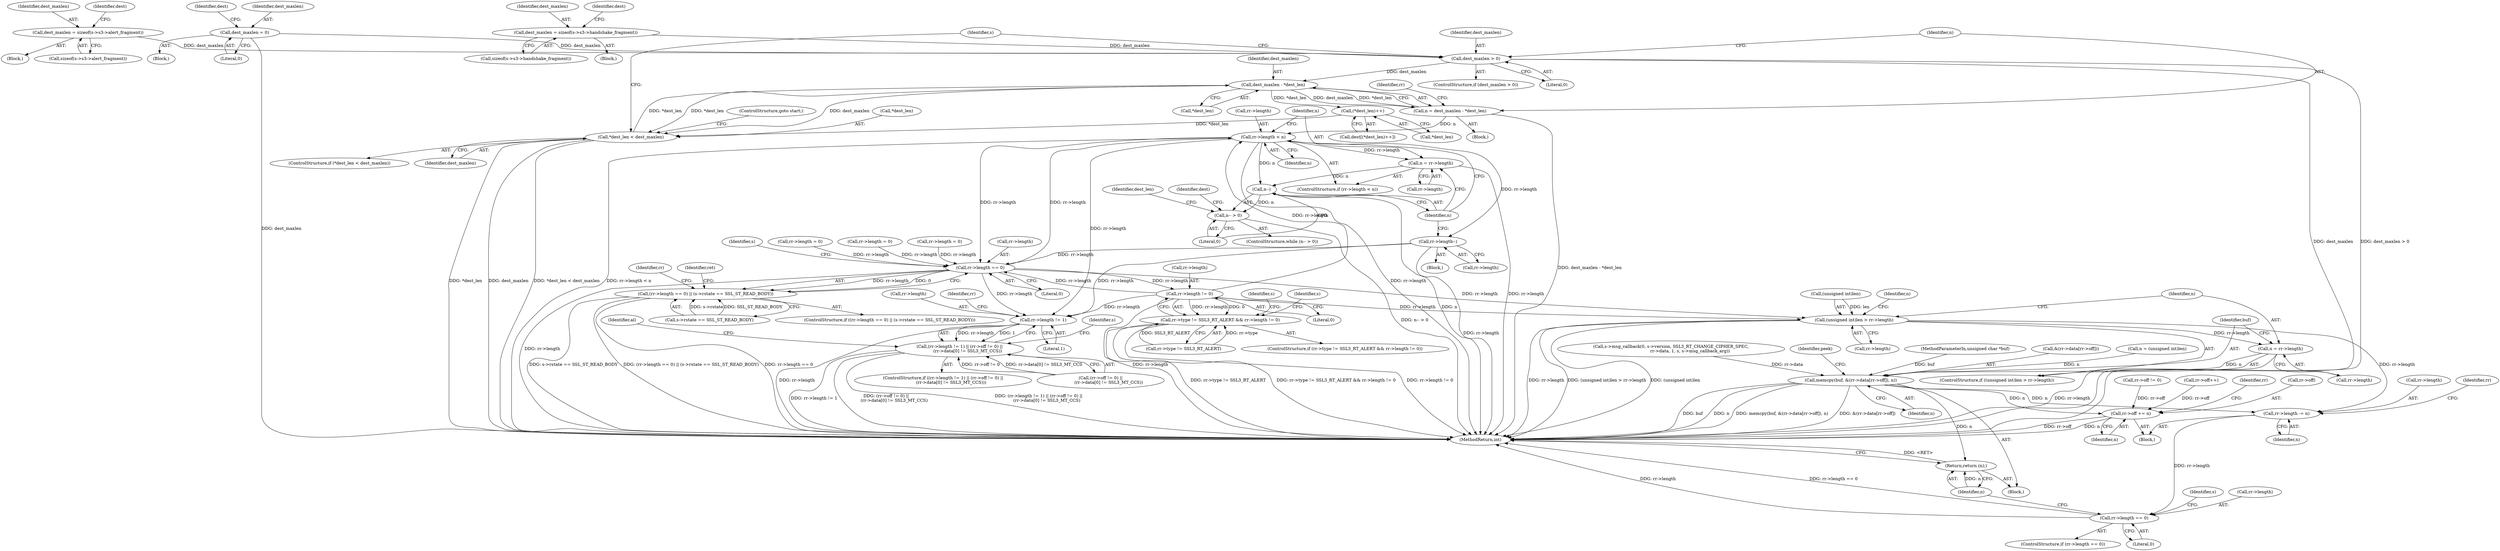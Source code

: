 digraph "0_openssl_e9bbefbf0f24c57645e7ad6a5a71ae649d18ac8e_0@pointer" {
"1000645" [label="(Call,dest_maxlen - *dest_len)"];
"1000639" [label="(Call,dest_maxlen > 0)"];
"1000571" [label="(Call,dest_maxlen = sizeof(s->s3->alert_fragment))"];
"1000522" [label="(Call,dest_maxlen = 0)"];
"1000540" [label="(Call,dest_maxlen = sizeof(s->s3->handshake_fragment))"];
"1000685" [label="(Call,*dest_len < dest_maxlen)"];
"1000645" [label="(Call,dest_maxlen - *dest_len)"];
"1000669" [label="(Call,(*dest_len)++)"];
"1000643" [label="(Call,n = dest_maxlen - *dest_len)"];
"1000650" [label="(Call,rr->length < n)"];
"1000326" [label="(Call,rr->length == 0)"];
"1000325" [label="(Call,(rr->length == 0) || (s->rstate == SSL_ST_READ_BODY))"];
"1000354" [label="(Call,rr->length != 0)"];
"1000348" [label="(Call,rr->type != SSL3_RT_ALERT && rr->length != 0)"];
"1000440" [label="(Call,(unsigned int)len > rr->length)"];
"1000447" [label="(Call,n = rr->length)"];
"1000458" [label="(Call,memcpy(buf, &(rr->data[rr->off]), n))"];
"1000473" [label="(Call,rr->length -= n)"];
"1000484" [label="(Call,rr->length == 0)"];
"1000478" [label="(Call,rr->off += n)"];
"1000518" [label="(Return,return (n);)"];
"1001202" [label="(Call,rr->length != 1)"];
"1001201" [label="(Call,(rr->length != 1) || (rr->off != 0) ||\n            (rr->data[0] != SSL3_MT_CCS))"];
"1000655" [label="(Call,n = rr->length)"];
"1000662" [label="(Call,n--)"];
"1000661" [label="(Call,n-- > 0)"];
"1000680" [label="(Call,rr->length--)"];
"1000572" [label="(Identifier,dest_maxlen)"];
"1000326" [label="(Call,rr->length == 0)"];
"1000486" [label="(Identifier,rr)"];
"1000349" [label="(Call,rr->type != SSL3_RT_ALERT)"];
"1000646" [label="(Identifier,dest_maxlen)"];
"1001206" [label="(Literal,1)"];
"1000362" [label="(Identifier,s)"];
"1000522" [label="(Call,dest_maxlen = 0)"];
"1001202" [label="(Call,rr->length != 1)"];
"1000681" [label="(Call,rr->length)"];
"1000652" [label="(Identifier,rr)"];
"1000661" [label="(Call,n-- > 0)"];
"1000141" [label="(MethodParameterIn,unsigned char *buf)"];
"1000688" [label="(Identifier,dest_maxlen)"];
"1000468" [label="(Identifier,n)"];
"1000479" [label="(Call,rr->off)"];
"1001203" [label="(Call,rr->length)"];
"1001208" [label="(Call,rr->off != 0)"];
"1000460" [label="(Call,&(rr->data[rr->off]))"];
"1000441" [label="(Call,(unsigned int)len)"];
"1000664" [label="(Literal,0)"];
"1000573" [label="(Call,sizeof(s->s3->alert_fragment))"];
"1000541" [label="(Identifier,dest_maxlen)"];
"1000454" [label="(Identifier,n)"];
"1000571" [label="(Call,dest_maxlen = sizeof(s->s3->alert_fragment))"];
"1000639" [label="(Call,dest_maxlen > 0)"];
"1000647" [label="(Call,*dest_len)"];
"1000447" [label="(Call,n = rr->length)"];
"1000669" [label="(Call,(*dest_len)++)"];
"1000484" [label="(Call,rr->length == 0)"];
"1000685" [label="(Call,*dest_len < dest_maxlen)"];
"1000325" [label="(Call,(rr->length == 0) || (s->rstate == SSL_ST_READ_BODY))"];
"1000649" [label="(ControlStructure,if (rr->length < n))"];
"1000473" [label="(Call,rr->length -= n)"];
"1000331" [label="(Call,s->rstate == SSL_ST_READ_BODY)"];
"1000483" [label="(ControlStructure,if (rr->length == 0))"];
"1000458" [label="(Call,memcpy(buf, &(rr->data[rr->off]), n))"];
"1000527" [label="(Identifier,dest)"];
"1000453" [label="(Call,n = (unsigned int)len)"];
"1000520" [label="(Block,)"];
"1000650" [label="(Call,rr->length < n)"];
"1000542" [label="(Call,sizeof(s->s3->handshake_fragment))"];
"1000492" [label="(Identifier,s)"];
"1000477" [label="(Identifier,n)"];
"1000488" [label="(Literal,0)"];
"1000642" [label="(Block,)"];
"1000644" [label="(Identifier,n)"];
"1001279" [label="(Call,s->msg_callback(0, s->version, SSL3_RT_CHANGE_CIPHER_SPEC,\n                            rr->data, 1, s, s->msg_callback_arg))"];
"1000670" [label="(Call,*dest_len)"];
"1000351" [label="(Identifier,rr)"];
"1000523" [label="(Identifier,dest_maxlen)"];
"1000687" [label="(Identifier,dest_len)"];
"1000444" [label="(Call,rr->length)"];
"1000348" [label="(Call,rr->type != SSL3_RT_ALERT && rr->length != 0)"];
"1000482" [label="(Identifier,n)"];
"1000370" [label="(Identifier,s)"];
"1000330" [label="(Literal,0)"];
"1001222" [label="(Identifier,al)"];
"1000540" [label="(Call,dest_maxlen = sizeof(s->s3->handshake_fragment))"];
"1000448" [label="(Identifier,n)"];
"1000485" [label="(Call,rr->length)"];
"1000474" [label="(Call,rr->length)"];
"1000480" [label="(Identifier,rr)"];
"1001233" [label="(Identifier,s)"];
"1000449" [label="(Call,rr->length)"];
"1000354" [label="(Call,rr->length != 0)"];
"1000939" [label="(Call,rr->length = 0)"];
"1001210" [label="(Identifier,rr)"];
"1000656" [label="(Identifier,n)"];
"1001270" [label="(Call,rr->length = 0)"];
"1000539" [label="(Block,)"];
"1000549" [label="(Identifier,dest)"];
"1001522" [label="(MethodReturn,int)"];
"1000655" [label="(Call,n = rr->length)"];
"1000347" [label="(ControlStructure,if (rr->type != SSL3_RT_ALERT && rr->length != 0))"];
"1001207" [label="(Call,(rr->off != 0) ||\n            (rr->data[0] != SSL3_MT_CCS))"];
"1000665" [label="(Block,)"];
"1000338" [label="(Identifier,ret)"];
"1000358" [label="(Literal,0)"];
"1000689" [label="(ControlStructure,goto start;)"];
"1000684" [label="(ControlStructure,if (*dest_len < dest_maxlen))"];
"1000524" [label="(Literal,0)"];
"1000657" [label="(Call,rr->length)"];
"1000663" [label="(Identifier,n)"];
"1000662" [label="(Call,n--)"];
"1000686" [label="(Call,*dest_len)"];
"1000680" [label="(Call,rr->length--)"];
"1000519" [label="(Identifier,n)"];
"1000324" [label="(ControlStructure,if ((rr->length == 0) || (s->rstate == SSL_ST_READ_BODY)))"];
"1000612" [label="(Call,rr->length = 0)"];
"1000667" [label="(Call,dest[(*dest_len)++])"];
"1000327" [label="(Call,rr->length)"];
"1000439" [label="(ControlStructure,if ((unsigned int)len > rr->length))"];
"1001201" [label="(Call,(rr->length != 1) || (rr->off != 0) ||\n            (rr->data[0] != SSL3_MT_CCS))"];
"1000355" [label="(Call,rr->length)"];
"1000570" [label="(Block,)"];
"1000411" [label="(Block,)"];
"1000643" [label="(Call,n = dest_maxlen - *dest_len)"];
"1000478" [label="(Call,rr->off += n)"];
"1000660" [label="(ControlStructure,while (n-- > 0))"];
"1000518" [label="(Return,return (n);)"];
"1000694" [label="(Identifier,s)"];
"1000471" [label="(Identifier,peek)"];
"1001200" [label="(ControlStructure,if ((rr->length != 1) || (rr->off != 0) ||\n            (rr->data[0] != SSL3_MT_CCS)))"];
"1000638" [label="(ControlStructure,if (dest_maxlen > 0))"];
"1000472" [label="(Block,)"];
"1000580" [label="(Identifier,dest)"];
"1000676" [label="(Call,rr->off++)"];
"1000645" [label="(Call,dest_maxlen - *dest_len)"];
"1000654" [label="(Identifier,n)"];
"1000440" [label="(Call,(unsigned int)len > rr->length)"];
"1000651" [label="(Call,rr->length)"];
"1000333" [label="(Identifier,s)"];
"1000640" [label="(Identifier,dest_maxlen)"];
"1000668" [label="(Identifier,dest)"];
"1000459" [label="(Identifier,buf)"];
"1000641" [label="(Literal,0)"];
"1000645" -> "1000643"  [label="AST: "];
"1000645" -> "1000647"  [label="CFG: "];
"1000646" -> "1000645"  [label="AST: "];
"1000647" -> "1000645"  [label="AST: "];
"1000643" -> "1000645"  [label="CFG: "];
"1000645" -> "1000643"  [label="DDG: dest_maxlen"];
"1000645" -> "1000643"  [label="DDG: *dest_len"];
"1000639" -> "1000645"  [label="DDG: dest_maxlen"];
"1000685" -> "1000645"  [label="DDG: *dest_len"];
"1000645" -> "1000669"  [label="DDG: *dest_len"];
"1000645" -> "1000685"  [label="DDG: *dest_len"];
"1000645" -> "1000685"  [label="DDG: dest_maxlen"];
"1000639" -> "1000638"  [label="AST: "];
"1000639" -> "1000641"  [label="CFG: "];
"1000640" -> "1000639"  [label="AST: "];
"1000641" -> "1000639"  [label="AST: "];
"1000644" -> "1000639"  [label="CFG: "];
"1000694" -> "1000639"  [label="CFG: "];
"1000639" -> "1001522"  [label="DDG: dest_maxlen > 0"];
"1000639" -> "1001522"  [label="DDG: dest_maxlen"];
"1000571" -> "1000639"  [label="DDG: dest_maxlen"];
"1000522" -> "1000639"  [label="DDG: dest_maxlen"];
"1000540" -> "1000639"  [label="DDG: dest_maxlen"];
"1000571" -> "1000570"  [label="AST: "];
"1000571" -> "1000573"  [label="CFG: "];
"1000572" -> "1000571"  [label="AST: "];
"1000573" -> "1000571"  [label="AST: "];
"1000580" -> "1000571"  [label="CFG: "];
"1000522" -> "1000520"  [label="AST: "];
"1000522" -> "1000524"  [label="CFG: "];
"1000523" -> "1000522"  [label="AST: "];
"1000524" -> "1000522"  [label="AST: "];
"1000527" -> "1000522"  [label="CFG: "];
"1000522" -> "1001522"  [label="DDG: dest_maxlen"];
"1000540" -> "1000539"  [label="AST: "];
"1000540" -> "1000542"  [label="CFG: "];
"1000541" -> "1000540"  [label="AST: "];
"1000542" -> "1000540"  [label="AST: "];
"1000549" -> "1000540"  [label="CFG: "];
"1000685" -> "1000684"  [label="AST: "];
"1000685" -> "1000688"  [label="CFG: "];
"1000686" -> "1000685"  [label="AST: "];
"1000688" -> "1000685"  [label="AST: "];
"1000689" -> "1000685"  [label="CFG: "];
"1000694" -> "1000685"  [label="CFG: "];
"1000685" -> "1001522"  [label="DDG: *dest_len < dest_maxlen"];
"1000685" -> "1001522"  [label="DDG: *dest_len"];
"1000685" -> "1001522"  [label="DDG: dest_maxlen"];
"1000669" -> "1000685"  [label="DDG: *dest_len"];
"1000669" -> "1000667"  [label="AST: "];
"1000669" -> "1000670"  [label="CFG: "];
"1000670" -> "1000669"  [label="AST: "];
"1000667" -> "1000669"  [label="CFG: "];
"1000643" -> "1000642"  [label="AST: "];
"1000644" -> "1000643"  [label="AST: "];
"1000652" -> "1000643"  [label="CFG: "];
"1000643" -> "1001522"  [label="DDG: dest_maxlen - *dest_len"];
"1000643" -> "1000650"  [label="DDG: n"];
"1000650" -> "1000649"  [label="AST: "];
"1000650" -> "1000654"  [label="CFG: "];
"1000651" -> "1000650"  [label="AST: "];
"1000654" -> "1000650"  [label="AST: "];
"1000656" -> "1000650"  [label="CFG: "];
"1000663" -> "1000650"  [label="CFG: "];
"1000650" -> "1001522"  [label="DDG: rr->length < n"];
"1000650" -> "1001522"  [label="DDG: rr->length"];
"1000650" -> "1000326"  [label="DDG: rr->length"];
"1000326" -> "1000650"  [label="DDG: rr->length"];
"1000354" -> "1000650"  [label="DDG: rr->length"];
"1000650" -> "1000655"  [label="DDG: rr->length"];
"1000650" -> "1000662"  [label="DDG: n"];
"1000650" -> "1000680"  [label="DDG: rr->length"];
"1000650" -> "1001202"  [label="DDG: rr->length"];
"1000326" -> "1000325"  [label="AST: "];
"1000326" -> "1000330"  [label="CFG: "];
"1000327" -> "1000326"  [label="AST: "];
"1000330" -> "1000326"  [label="AST: "];
"1000333" -> "1000326"  [label="CFG: "];
"1000325" -> "1000326"  [label="CFG: "];
"1000326" -> "1001522"  [label="DDG: rr->length"];
"1000326" -> "1000325"  [label="DDG: rr->length"];
"1000326" -> "1000325"  [label="DDG: 0"];
"1000680" -> "1000326"  [label="DDG: rr->length"];
"1000612" -> "1000326"  [label="DDG: rr->length"];
"1001270" -> "1000326"  [label="DDG: rr->length"];
"1000939" -> "1000326"  [label="DDG: rr->length"];
"1000354" -> "1000326"  [label="DDG: rr->length"];
"1000326" -> "1000354"  [label="DDG: rr->length"];
"1000326" -> "1000440"  [label="DDG: rr->length"];
"1000326" -> "1001202"  [label="DDG: rr->length"];
"1000325" -> "1000324"  [label="AST: "];
"1000325" -> "1000331"  [label="CFG: "];
"1000331" -> "1000325"  [label="AST: "];
"1000338" -> "1000325"  [label="CFG: "];
"1000351" -> "1000325"  [label="CFG: "];
"1000325" -> "1001522"  [label="DDG: rr->length == 0"];
"1000325" -> "1001522"  [label="DDG: s->rstate == SSL_ST_READ_BODY"];
"1000325" -> "1001522"  [label="DDG: (rr->length == 0) || (s->rstate == SSL_ST_READ_BODY)"];
"1000331" -> "1000325"  [label="DDG: s->rstate"];
"1000331" -> "1000325"  [label="DDG: SSL_ST_READ_BODY"];
"1000354" -> "1000348"  [label="AST: "];
"1000354" -> "1000358"  [label="CFG: "];
"1000355" -> "1000354"  [label="AST: "];
"1000358" -> "1000354"  [label="AST: "];
"1000348" -> "1000354"  [label="CFG: "];
"1000354" -> "1001522"  [label="DDG: rr->length"];
"1000354" -> "1000348"  [label="DDG: rr->length"];
"1000354" -> "1000348"  [label="DDG: 0"];
"1000354" -> "1000440"  [label="DDG: rr->length"];
"1000354" -> "1001202"  [label="DDG: rr->length"];
"1000348" -> "1000347"  [label="AST: "];
"1000348" -> "1000349"  [label="CFG: "];
"1000349" -> "1000348"  [label="AST: "];
"1000362" -> "1000348"  [label="CFG: "];
"1000370" -> "1000348"  [label="CFG: "];
"1000348" -> "1001522"  [label="DDG: rr->type != SSL3_RT_ALERT"];
"1000348" -> "1001522"  [label="DDG: rr->type != SSL3_RT_ALERT && rr->length != 0"];
"1000348" -> "1001522"  [label="DDG: rr->length != 0"];
"1000349" -> "1000348"  [label="DDG: rr->type"];
"1000349" -> "1000348"  [label="DDG: SSL3_RT_ALERT"];
"1000440" -> "1000439"  [label="AST: "];
"1000440" -> "1000444"  [label="CFG: "];
"1000441" -> "1000440"  [label="AST: "];
"1000444" -> "1000440"  [label="AST: "];
"1000448" -> "1000440"  [label="CFG: "];
"1000454" -> "1000440"  [label="CFG: "];
"1000440" -> "1001522"  [label="DDG: (unsigned int)len > rr->length"];
"1000440" -> "1001522"  [label="DDG: (unsigned int)len"];
"1000440" -> "1001522"  [label="DDG: rr->length"];
"1000441" -> "1000440"  [label="DDG: len"];
"1000440" -> "1000447"  [label="DDG: rr->length"];
"1000440" -> "1000473"  [label="DDG: rr->length"];
"1000447" -> "1000439"  [label="AST: "];
"1000447" -> "1000449"  [label="CFG: "];
"1000448" -> "1000447"  [label="AST: "];
"1000449" -> "1000447"  [label="AST: "];
"1000459" -> "1000447"  [label="CFG: "];
"1000447" -> "1001522"  [label="DDG: rr->length"];
"1000447" -> "1000458"  [label="DDG: n"];
"1000458" -> "1000411"  [label="AST: "];
"1000458" -> "1000468"  [label="CFG: "];
"1000459" -> "1000458"  [label="AST: "];
"1000460" -> "1000458"  [label="AST: "];
"1000468" -> "1000458"  [label="AST: "];
"1000471" -> "1000458"  [label="CFG: "];
"1000458" -> "1001522"  [label="DDG: &(rr->data[rr->off])"];
"1000458" -> "1001522"  [label="DDG: buf"];
"1000458" -> "1001522"  [label="DDG: n"];
"1000458" -> "1001522"  [label="DDG: memcpy(buf, &(rr->data[rr->off]), n)"];
"1000141" -> "1000458"  [label="DDG: buf"];
"1001279" -> "1000458"  [label="DDG: rr->data"];
"1000453" -> "1000458"  [label="DDG: n"];
"1000458" -> "1000473"  [label="DDG: n"];
"1000458" -> "1000478"  [label="DDG: n"];
"1000458" -> "1000518"  [label="DDG: n"];
"1000473" -> "1000472"  [label="AST: "];
"1000473" -> "1000477"  [label="CFG: "];
"1000474" -> "1000473"  [label="AST: "];
"1000477" -> "1000473"  [label="AST: "];
"1000480" -> "1000473"  [label="CFG: "];
"1000473" -> "1000484"  [label="DDG: rr->length"];
"1000484" -> "1000483"  [label="AST: "];
"1000484" -> "1000488"  [label="CFG: "];
"1000485" -> "1000484"  [label="AST: "];
"1000488" -> "1000484"  [label="AST: "];
"1000492" -> "1000484"  [label="CFG: "];
"1000519" -> "1000484"  [label="CFG: "];
"1000484" -> "1001522"  [label="DDG: rr->length"];
"1000484" -> "1001522"  [label="DDG: rr->length == 0"];
"1000478" -> "1000472"  [label="AST: "];
"1000478" -> "1000482"  [label="CFG: "];
"1000479" -> "1000478"  [label="AST: "];
"1000482" -> "1000478"  [label="AST: "];
"1000486" -> "1000478"  [label="CFG: "];
"1000478" -> "1001522"  [label="DDG: rr->off"];
"1000478" -> "1001522"  [label="DDG: n"];
"1001208" -> "1000478"  [label="DDG: rr->off"];
"1000676" -> "1000478"  [label="DDG: rr->off"];
"1000518" -> "1000411"  [label="AST: "];
"1000518" -> "1000519"  [label="CFG: "];
"1000519" -> "1000518"  [label="AST: "];
"1001522" -> "1000518"  [label="CFG: "];
"1000518" -> "1001522"  [label="DDG: <RET>"];
"1000519" -> "1000518"  [label="DDG: n"];
"1001202" -> "1001201"  [label="AST: "];
"1001202" -> "1001206"  [label="CFG: "];
"1001203" -> "1001202"  [label="AST: "];
"1001206" -> "1001202"  [label="AST: "];
"1001210" -> "1001202"  [label="CFG: "];
"1001201" -> "1001202"  [label="CFG: "];
"1001202" -> "1001522"  [label="DDG: rr->length"];
"1001202" -> "1001201"  [label="DDG: rr->length"];
"1001202" -> "1001201"  [label="DDG: 1"];
"1000680" -> "1001202"  [label="DDG: rr->length"];
"1001201" -> "1001200"  [label="AST: "];
"1001201" -> "1001207"  [label="CFG: "];
"1001207" -> "1001201"  [label="AST: "];
"1001222" -> "1001201"  [label="CFG: "];
"1001233" -> "1001201"  [label="CFG: "];
"1001201" -> "1001522"  [label="DDG: rr->length != 1"];
"1001201" -> "1001522"  [label="DDG: (rr->off != 0) ||\n            (rr->data[0] != SSL3_MT_CCS)"];
"1001201" -> "1001522"  [label="DDG: (rr->length != 1) || (rr->off != 0) ||\n            (rr->data[0] != SSL3_MT_CCS)"];
"1001207" -> "1001201"  [label="DDG: rr->off != 0"];
"1001207" -> "1001201"  [label="DDG: rr->data[0] != SSL3_MT_CCS"];
"1000655" -> "1000649"  [label="AST: "];
"1000655" -> "1000657"  [label="CFG: "];
"1000656" -> "1000655"  [label="AST: "];
"1000657" -> "1000655"  [label="AST: "];
"1000663" -> "1000655"  [label="CFG: "];
"1000655" -> "1001522"  [label="DDG: rr->length"];
"1000655" -> "1000662"  [label="DDG: n"];
"1000662" -> "1000661"  [label="AST: "];
"1000662" -> "1000663"  [label="CFG: "];
"1000663" -> "1000662"  [label="AST: "];
"1000664" -> "1000662"  [label="CFG: "];
"1000662" -> "1001522"  [label="DDG: n"];
"1000662" -> "1000661"  [label="DDG: n"];
"1000661" -> "1000660"  [label="AST: "];
"1000661" -> "1000664"  [label="CFG: "];
"1000664" -> "1000661"  [label="AST: "];
"1000668" -> "1000661"  [label="CFG: "];
"1000687" -> "1000661"  [label="CFG: "];
"1000661" -> "1001522"  [label="DDG: n-- > 0"];
"1000680" -> "1000665"  [label="AST: "];
"1000680" -> "1000681"  [label="CFG: "];
"1000681" -> "1000680"  [label="AST: "];
"1000663" -> "1000680"  [label="CFG: "];
"1000680" -> "1001522"  [label="DDG: rr->length"];
}
